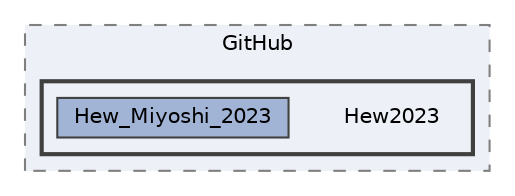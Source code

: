 digraph "C:/Users/Taish/Documents/GitHub/Hew2023"
{
 // LATEX_PDF_SIZE
  bgcolor="transparent";
  edge [fontname=Helvetica,fontsize=10,labelfontname=Helvetica,labelfontsize=10];
  node [fontname=Helvetica,fontsize=10,shape=box,height=0.2,width=0.4];
  compound=true
  subgraph clusterdir_7e17ac9cf8fba2cb04bc248c85b0ceb7 {
    graph [ bgcolor="#edf0f7", pencolor="grey50", label="GitHub", fontname=Helvetica,fontsize=10 style="filled,dashed", URL="dir_7e17ac9cf8fba2cb04bc248c85b0ceb7.html",tooltip=""]
  subgraph clusterdir_b09d1d5e6ff69a107c29d6e4fb03a01e {
    graph [ bgcolor="#edf0f7", pencolor="grey25", label="", fontname=Helvetica,fontsize=10 style="filled,bold", URL="dir_b09d1d5e6ff69a107c29d6e4fb03a01e.html",tooltip=""]
    dir_b09d1d5e6ff69a107c29d6e4fb03a01e [shape=plaintext, label="Hew2023"];
  dir_fe73dba3fb75d9fb575972b1f2271699 [label="Hew_Miyoshi_2023", fillcolor="#a2b4d6", color="grey25", style="filled", URL="dir_fe73dba3fb75d9fb575972b1f2271699.html",tooltip=""];
  }
  }
}
